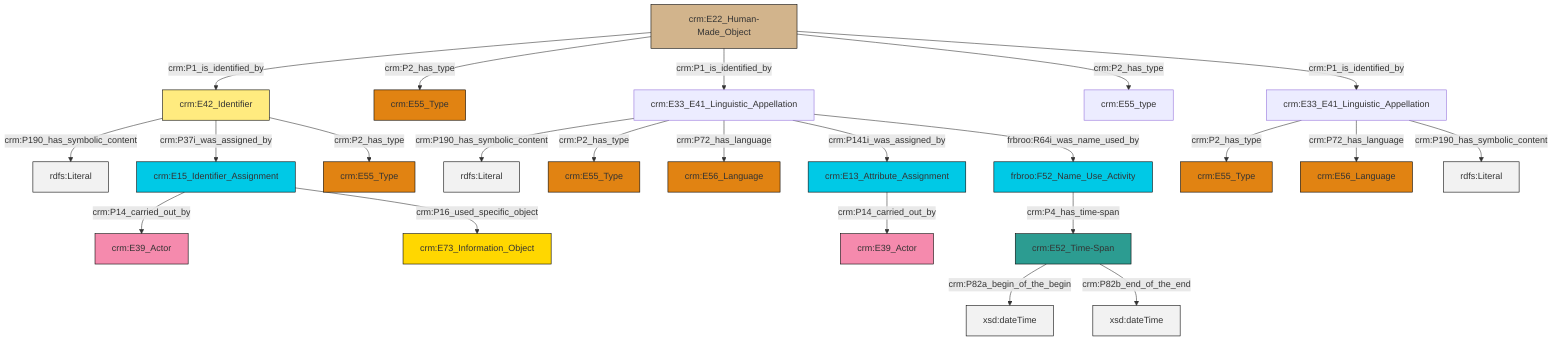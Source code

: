graph TD
classDef Literal fill:#f2f2f2,stroke:#000000;
classDef CRM_Entity fill:#FFFFFF,stroke:#000000;
classDef Temporal_Entity fill:#00C9E6, stroke:#000000;
classDef Type fill:#E18312, stroke:#000000;
classDef Time-Span fill:#2C9C91, stroke:#000000;
classDef Appellation fill:#FFEB7F, stroke:#000000;
classDef Place fill:#008836, stroke:#000000;
classDef Persistent_Item fill:#B266B2, stroke:#000000;
classDef Conceptual_Object fill:#FFD700, stroke:#000000;
classDef Physical_Thing fill:#D2B48C, stroke:#000000;
classDef Actor fill:#f58aad, stroke:#000000;
classDef PC_Classes fill:#4ce600, stroke:#000000;
classDef Multi fill:#cccccc,stroke:#000000;

6["crm:E52_Time-Span"]:::Time-Span -->|crm:P82a_begin_of_the_begin| 7[xsd:dateTime]:::Literal
17["crm:E33_E41_Linguistic_Appellation"]:::Default -->|crm:P2_has_type| 0["crm:E55_Type"]:::Type
20["crm:E42_Identifier"]:::Appellation -->|crm:P190_has_symbolic_content| 22[rdfs:Literal]:::Literal
25["crm:E33_E41_Linguistic_Appellation"]:::Default -->|crm:P190_has_symbolic_content| 26[rdfs:Literal]:::Literal
12["crm:E13_Attribute_Assignment"]:::Temporal_Entity -->|crm:P14_carried_out_by| 14["crm:E39_Actor"]:::Actor
10["crm:E22_Human-Made_Object"]:::Physical_Thing -->|crm:P1_is_identified_by| 20["crm:E42_Identifier"]:::Appellation
17["crm:E33_E41_Linguistic_Appellation"]:::Default -->|crm:P72_has_language| 23["crm:E56_Language"]:::Type
17["crm:E33_E41_Linguistic_Appellation"]:::Default -->|crm:P190_has_symbolic_content| 30[rdfs:Literal]:::Literal
31["crm:E15_Identifier_Assignment"]:::Temporal_Entity -->|crm:P14_carried_out_by| 4["crm:E39_Actor"]:::Actor
25["crm:E33_E41_Linguistic_Appellation"]:::Default -->|crm:P2_has_type| 2["crm:E55_Type"]:::Type
10["crm:E22_Human-Made_Object"]:::Physical_Thing -->|crm:P2_has_type| 32["crm:E55_Type"]:::Type
6["crm:E52_Time-Span"]:::Time-Span -->|crm:P82b_end_of_the_end| 33[xsd:dateTime]:::Literal
10["crm:E22_Human-Made_Object"]:::Physical_Thing -->|crm:P1_is_identified_by| 25["crm:E33_E41_Linguistic_Appellation"]:::Default
10["crm:E22_Human-Made_Object"]:::Physical_Thing -->|crm:P2_has_type| 37["crm:E55_type"]:::Default
31["crm:E15_Identifier_Assignment"]:::Temporal_Entity -->|crm:P16_used_specific_object| 8["crm:E73_Information_Object"]:::Conceptual_Object
20["crm:E42_Identifier"]:::Appellation -->|crm:P37i_was_assigned_by| 31["crm:E15_Identifier_Assignment"]:::Temporal_Entity
10["crm:E22_Human-Made_Object"]:::Physical_Thing -->|crm:P1_is_identified_by| 17["crm:E33_E41_Linguistic_Appellation"]:::Default
20["crm:E42_Identifier"]:::Appellation -->|crm:P2_has_type| 27["crm:E55_Type"]:::Type
18["frbroo:F52_Name_Use_Activity"]:::Temporal_Entity -->|crm:P4_has_time-span| 6["crm:E52_Time-Span"]:::Time-Span
25["crm:E33_E41_Linguistic_Appellation"]:::Default -->|crm:P72_has_language| 34["crm:E56_Language"]:::Type
25["crm:E33_E41_Linguistic_Appellation"]:::Default -->|crm:P141i_was_assigned_by| 12["crm:E13_Attribute_Assignment"]:::Temporal_Entity
25["crm:E33_E41_Linguistic_Appellation"]:::Default -->|frbroo:R64i_was_name_used_by| 18["frbroo:F52_Name_Use_Activity"]:::Temporal_Entity
